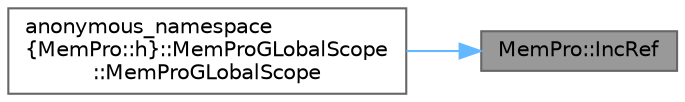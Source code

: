 digraph "MemPro::IncRef"
{
 // INTERACTIVE_SVG=YES
 // LATEX_PDF_SIZE
  bgcolor="transparent";
  edge [fontname=Helvetica,fontsize=10,labelfontname=Helvetica,labelfontsize=10];
  node [fontname=Helvetica,fontsize=10,shape=box,height=0.2,width=0.4];
  rankdir="RL";
  Node1 [id="Node000001",label="MemPro::IncRef",height=0.2,width=0.4,color="gray40", fillcolor="grey60", style="filled", fontcolor="black",tooltip=" "];
  Node1 -> Node2 [id="edge1_Node000001_Node000002",dir="back",color="steelblue1",style="solid",tooltip=" "];
  Node2 [id="Node000002",label="anonymous_namespace\l\{MemPro::h\}::MemProGLobalScope\l::MemProGLobalScope",height=0.2,width=0.4,color="grey40", fillcolor="white", style="filled",URL="$d5/da0/classanonymous__namespace_02MemPro_8h_03_1_1MemProGLobalScope.html#a433678ce7edec1fb2034fa4e758ecacc",tooltip=" "];
}
